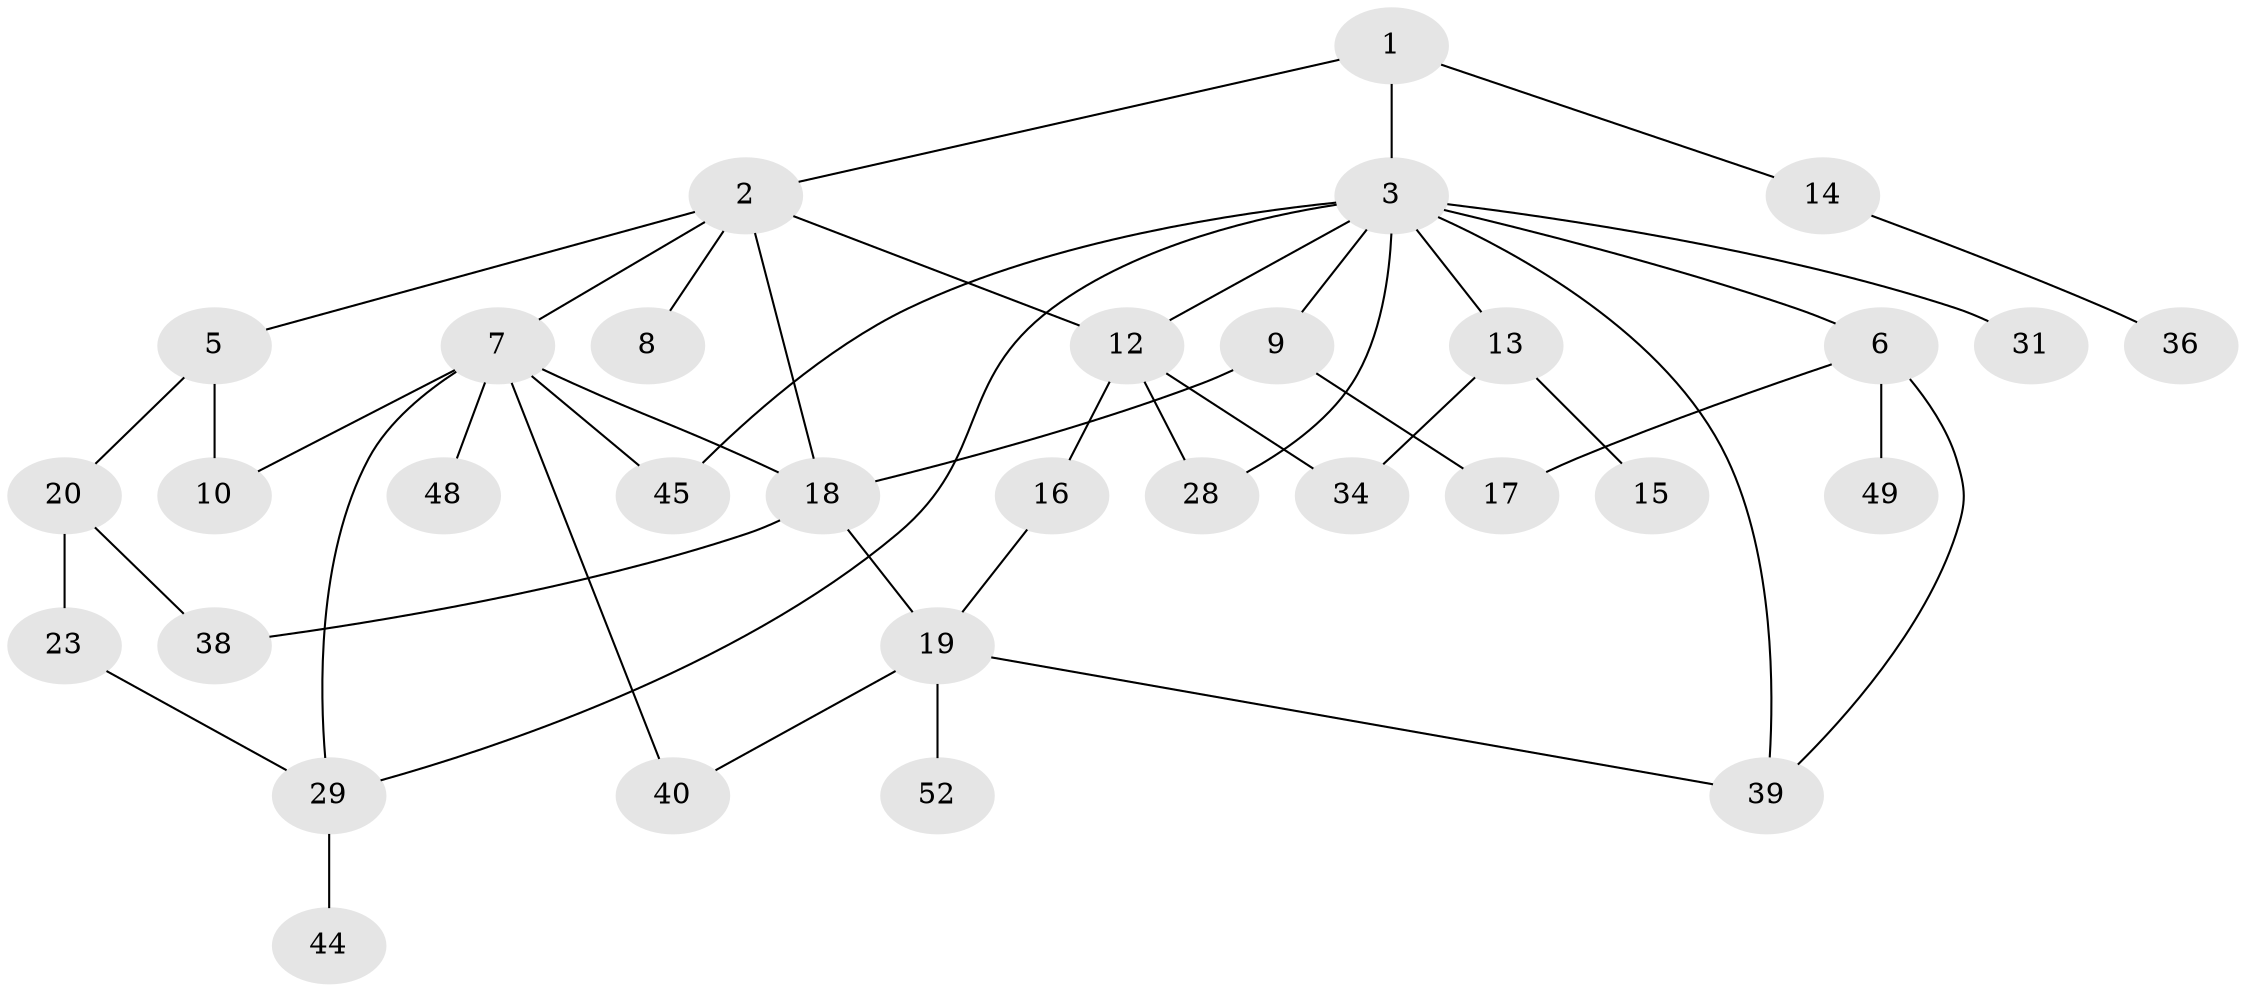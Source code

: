 // original degree distribution, {3: 0.22641509433962265, 5: 0.07547169811320754, 9: 0.018867924528301886, 4: 0.09433962264150944, 1: 0.24528301886792453, 2: 0.33962264150943394}
// Generated by graph-tools (version 1.1) at 2025/41/03/06/25 10:41:29]
// undirected, 32 vertices, 46 edges
graph export_dot {
graph [start="1"]
  node [color=gray90,style=filled];
  1;
  2 [super="+4"];
  3 [super="+11"];
  5 [super="+46"];
  6 [super="+43"];
  7 [super="+47"];
  8;
  9 [super="+24"];
  10 [super="+26"];
  12 [super="+35"];
  13 [super="+42"];
  14 [super="+33"];
  15;
  16 [super="+32"];
  17 [super="+21"];
  18 [super="+30"];
  19 [super="+25"];
  20 [super="+22"];
  23 [super="+27"];
  28;
  29 [super="+37"];
  31 [super="+41"];
  34 [super="+51"];
  36;
  38;
  39 [super="+53"];
  40 [super="+50"];
  44;
  45;
  48;
  49;
  52;
  1 -- 2;
  1 -- 3;
  1 -- 14;
  2 -- 5;
  2 -- 8;
  2 -- 12;
  2 -- 18;
  2 -- 7;
  3 -- 6;
  3 -- 9;
  3 -- 28;
  3 -- 31;
  3 -- 45;
  3 -- 39;
  3 -- 12;
  3 -- 13;
  3 -- 29;
  5 -- 10;
  5 -- 20;
  6 -- 17;
  6 -- 49;
  6 -- 39;
  7 -- 29;
  7 -- 18;
  7 -- 48;
  7 -- 10;
  7 -- 45;
  7 -- 40;
  9 -- 17;
  9 -- 18;
  12 -- 16;
  12 -- 34;
  12 -- 28;
  13 -- 15;
  13 -- 34;
  14 -- 36;
  16 -- 19;
  18 -- 19;
  18 -- 38;
  19 -- 39;
  19 -- 40;
  19 -- 52;
  20 -- 38;
  20 -- 23;
  23 -- 29;
  29 -- 44;
}
